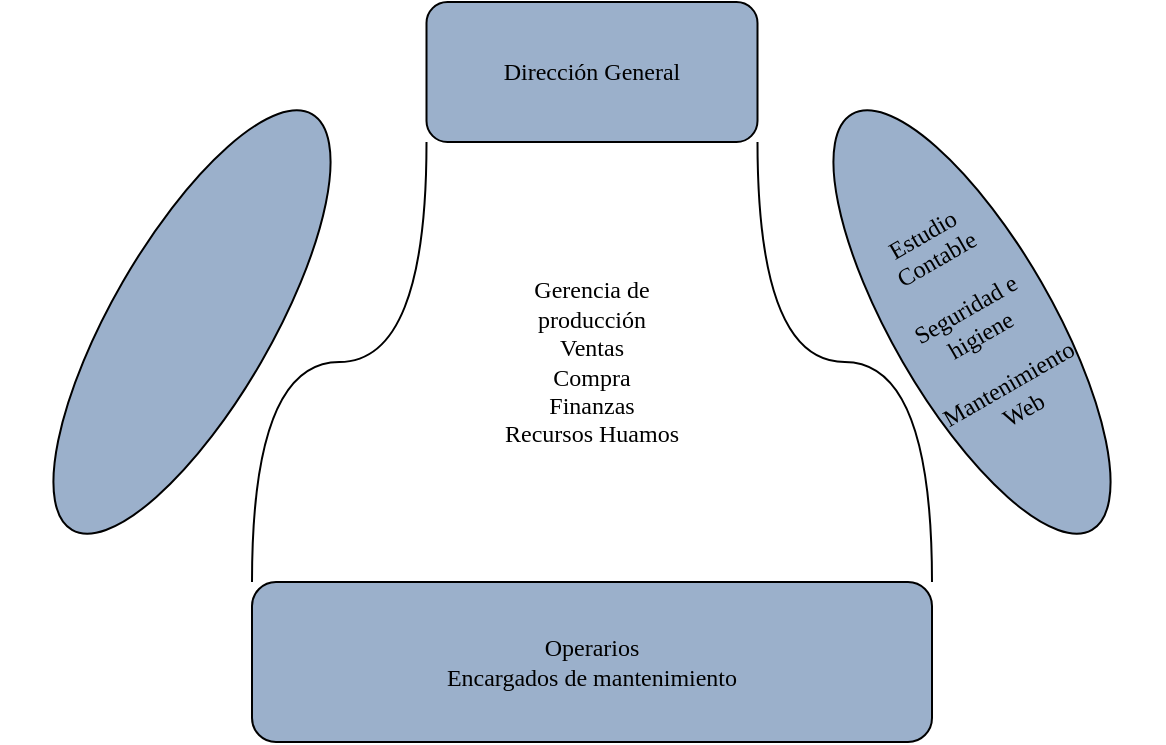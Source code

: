 <mxfile version="24.4.9" type="google">
  <diagram name="Página-1" id="0U2ivnNDzojnHb1i6xHv">
    <mxGraphModel grid="1" page="1" gridSize="10" guides="1" tooltips="1" connect="1" arrows="1" fold="1" pageScale="1" pageWidth="827" pageHeight="1169" math="0" shadow="0">
      <root>
        <mxCell id="0" />
        <mxCell id="1" parent="0" />
        <mxCell id="1c-ykWGa07TICK9YAIHB-7" style="edgeStyle=orthogonalEdgeStyle;rounded=0;orthogonalLoop=1;jettySize=auto;html=1;exitX=1;exitY=1;exitDx=0;exitDy=0;entryX=1;entryY=0;entryDx=0;entryDy=0;curved=1;endArrow=none;endFill=0;strokeColor=#FFFFFF;" edge="1" parent="1" source="1c-ykWGa07TICK9YAIHB-2" target="1c-ykWGa07TICK9YAIHB-4">
          <mxGeometry relative="1" as="geometry" />
        </mxCell>
        <mxCell id="1c-ykWGa07TICK9YAIHB-9" style="edgeStyle=orthogonalEdgeStyle;rounded=0;orthogonalLoop=1;jettySize=auto;html=1;exitX=0;exitY=1;exitDx=0;exitDy=0;entryX=0;entryY=0;entryDx=0;entryDy=0;endArrow=none;endFill=0;curved=1;strokeColor=#FFFFFF;" edge="1" parent="1" source="1c-ykWGa07TICK9YAIHB-2" target="1c-ykWGa07TICK9YAIHB-4">
          <mxGeometry relative="1" as="geometry" />
        </mxCell>
        <mxCell id="1c-ykWGa07TICK9YAIHB-14" style="edgeStyle=orthogonalEdgeStyle;rounded=0;orthogonalLoop=1;jettySize=auto;html=1;exitX=0;exitY=1;exitDx=0;exitDy=0;entryX=0;entryY=0;entryDx=0;entryDy=0;curved=1;endArrow=none;endFill=0;" edge="1" parent="1" source="1c-ykWGa07TICK9YAIHB-2" target="1c-ykWGa07TICK9YAIHB-4">
          <mxGeometry relative="1" as="geometry" />
        </mxCell>
        <mxCell id="1c-ykWGa07TICK9YAIHB-15" style="edgeStyle=orthogonalEdgeStyle;rounded=0;orthogonalLoop=1;jettySize=auto;html=1;exitX=1;exitY=1;exitDx=0;exitDy=0;entryX=1;entryY=0;entryDx=0;entryDy=0;curved=1;endArrow=none;endFill=0;" edge="1" parent="1" source="1c-ykWGa07TICK9YAIHB-2" target="1c-ykWGa07TICK9YAIHB-4">
          <mxGeometry relative="1" as="geometry" />
        </mxCell>
        <mxCell id="1c-ykWGa07TICK9YAIHB-2" value="&lt;font face=&quot;Times New Roman&quot;&gt;Dirección General&lt;/font&gt;" style="rounded=1;whiteSpace=wrap;html=1;fillColor=#9bb0cb;strokeColor=#000000;" vertex="1" parent="1">
          <mxGeometry x="317.25" y="80" width="165.5" height="70" as="geometry" />
        </mxCell>
        <mxCell id="1c-ykWGa07TICK9YAIHB-4" value="&lt;font face=&quot;Times New Roman&quot;&gt;Operarios&lt;br&gt;Encargados de mantenimiento&lt;br&gt;&lt;/font&gt;" style="rounded=1;whiteSpace=wrap;html=1;fillColor=#9bb0cb;strokeColor=#000000;" vertex="1" parent="1">
          <mxGeometry x="230" y="370" width="340" height="80" as="geometry" />
        </mxCell>
        <mxCell id="1c-ykWGa07TICK9YAIHB-10" value="&lt;font face=&quot;Times New Roman&quot;&gt;Gerencia de producción&lt;br&gt;Ventas&lt;br&gt;Compra&lt;br&gt;Finanzas&lt;br&gt;Recursos Huamos&lt;br&gt;&lt;/font&gt;" style="text;html=1;align=center;verticalAlign=middle;whiteSpace=wrap;rounded=0;" vertex="1" parent="1">
          <mxGeometry x="347" y="200" width="106" height="120" as="geometry" />
        </mxCell>
        <mxCell id="1c-ykWGa07TICK9YAIHB-11" value="" style="ellipse;whiteSpace=wrap;html=1;rotation=60;fillColor=#9bb0cb;strokeColor=#000000;fontColor=#ffffff;" vertex="1" parent="1">
          <mxGeometry x="470" y="200" width="240" height="80" as="geometry" />
        </mxCell>
        <mxCell id="1c-ykWGa07TICK9YAIHB-12" value="" style="ellipse;whiteSpace=wrap;html=1;rotation=30;direction=south;fillColor=#9bb0cb;strokeColor=#000000;" vertex="1" parent="1">
          <mxGeometry x="160" y="120" width="80" height="240" as="geometry" />
        </mxCell>
        <mxCell id="1c-ykWGa07TICK9YAIHB-13" value="&lt;font face=&quot;Times New Roman&quot;&gt;Estudio Contable&lt;br&gt;&lt;br&gt;Seguridad e higiene&lt;br&gt;&lt;br&gt;Mantenimiento&lt;br&gt;Web&lt;br&gt;&lt;/font&gt;" style="text;html=1;align=center;verticalAlign=middle;whiteSpace=wrap;rounded=0;rotation=-30;" vertex="1" parent="1">
          <mxGeometry x="551.5" y="185" width="77" height="110" as="geometry" />
        </mxCell>
      </root>
    </mxGraphModel>
  </diagram>
</mxfile>
